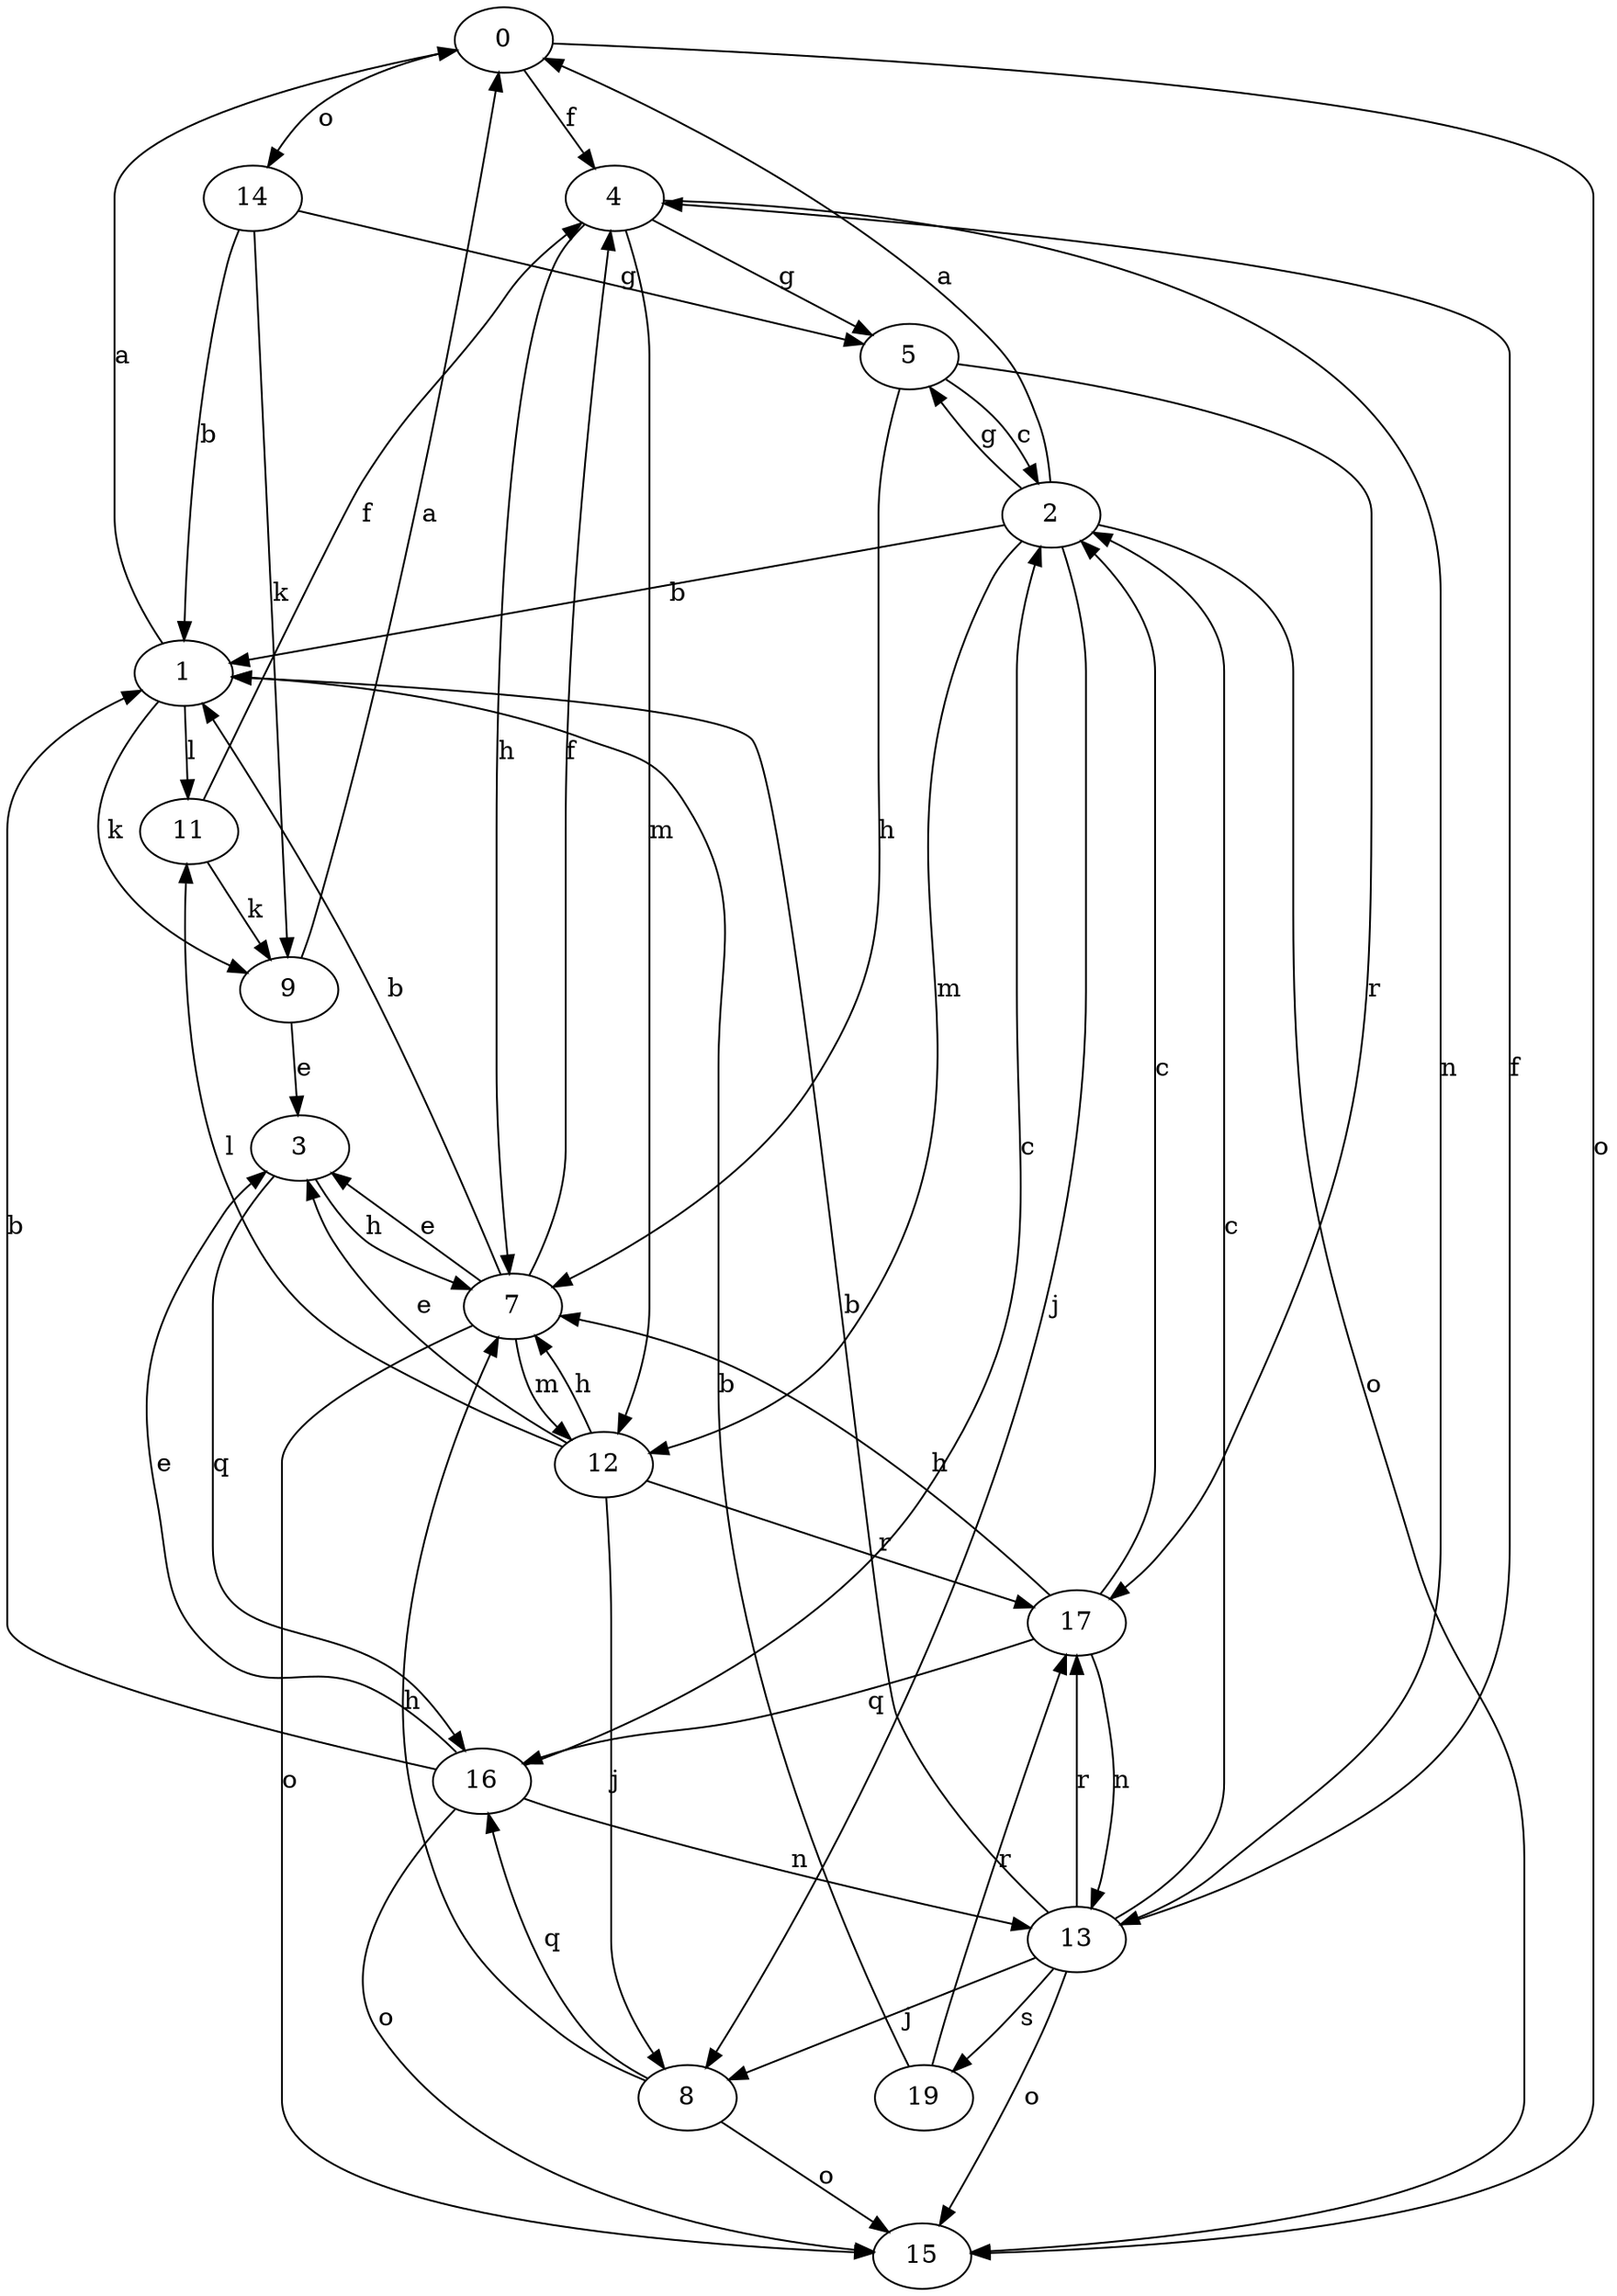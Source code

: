 strict digraph  {
0;
1;
2;
3;
4;
5;
7;
8;
9;
11;
12;
13;
14;
15;
16;
17;
19;
0 -> 4  [label=f];
0 -> 14  [label=o];
0 -> 15  [label=o];
1 -> 0  [label=a];
1 -> 9  [label=k];
1 -> 11  [label=l];
2 -> 0  [label=a];
2 -> 1  [label=b];
2 -> 5  [label=g];
2 -> 8  [label=j];
2 -> 12  [label=m];
2 -> 15  [label=o];
3 -> 7  [label=h];
3 -> 16  [label=q];
4 -> 5  [label=g];
4 -> 7  [label=h];
4 -> 12  [label=m];
4 -> 13  [label=n];
5 -> 2  [label=c];
5 -> 7  [label=h];
5 -> 17  [label=r];
7 -> 1  [label=b];
7 -> 3  [label=e];
7 -> 4  [label=f];
7 -> 12  [label=m];
7 -> 15  [label=o];
8 -> 7  [label=h];
8 -> 15  [label=o];
8 -> 16  [label=q];
9 -> 0  [label=a];
9 -> 3  [label=e];
11 -> 4  [label=f];
11 -> 9  [label=k];
12 -> 3  [label=e];
12 -> 7  [label=h];
12 -> 8  [label=j];
12 -> 11  [label=l];
12 -> 17  [label=r];
13 -> 1  [label=b];
13 -> 2  [label=c];
13 -> 4  [label=f];
13 -> 8  [label=j];
13 -> 15  [label=o];
13 -> 17  [label=r];
13 -> 19  [label=s];
14 -> 1  [label=b];
14 -> 5  [label=g];
14 -> 9  [label=k];
16 -> 1  [label=b];
16 -> 2  [label=c];
16 -> 3  [label=e];
16 -> 13  [label=n];
16 -> 15  [label=o];
17 -> 2  [label=c];
17 -> 7  [label=h];
17 -> 13  [label=n];
17 -> 16  [label=q];
19 -> 1  [label=b];
19 -> 17  [label=r];
}
